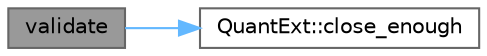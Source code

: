 digraph "validate"
{
 // INTERACTIVE_SVG=YES
 // LATEX_PDF_SIZE
  bgcolor="transparent";
  edge [fontname=Helvetica,fontsize=10,labelfontname=Helvetica,labelfontsize=10];
  node [fontname=Helvetica,fontsize=10,shape=box,height=0.2,width=0.4];
  rankdir="LR";
  Node1 [label="validate",height=0.2,width=0.4,color="gray40", fillcolor="grey60", style="filled", fontcolor="black",tooltip="Check consistency of config vectors."];
  Node1 -> Node2 [color="steelblue1",style="solid"];
  Node2 [label="QuantExt::close_enough",height=0.2,width=0.4,color="grey40", fillcolor="white", style="filled",URL="C:/dev/ORE/documentation/QuantExt/doc/quantext.tag$namespace_quant_ext.html#a1cab4fb6a720eff245acb9f3a7a9e7c5",tooltip=" "];
}
